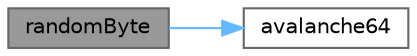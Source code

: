 digraph "randomByte"
{
 // LATEX_PDF_SIZE
  bgcolor="transparent";
  edge [fontname=Helvetica,fontsize=10,labelfontname=Helvetica,labelfontsize=10];
  node [fontname=Helvetica,fontsize=10,shape=box,height=0.2,width=0.4];
  rankdir="LR";
  Node1 [id="Node000001",label="randomByte",height=0.2,width=0.4,color="gray40", fillcolor="grey60", style="filled", fontcolor="black",tooltip=" "];
  Node1 -> Node2 [id="edge2_Node000001_Node000002",color="steelblue1",style="solid",tooltip=" "];
  Node2 [id="Node000002",label="avalanche64",height=0.2,width=0.4,color="grey40", fillcolor="white", style="filled",URL="$runtime_2xx_hash_2tests_2collisions_2main_8c.html#ab628323ee13682d8e666ac0fd924a935",tooltip=" "];
}
